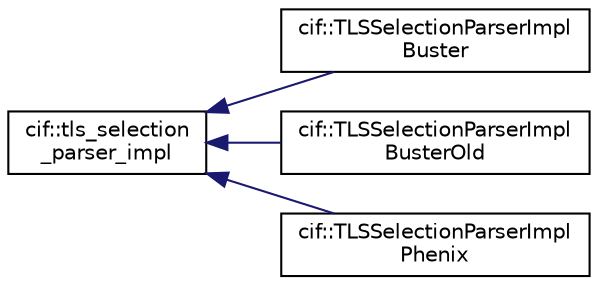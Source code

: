 digraph "Graphical Class Hierarchy"
{
  edge [fontname="Helvetica",fontsize="10",labelfontname="Helvetica",labelfontsize="10"];
  node [fontname="Helvetica",fontsize="10",shape=record];
  rankdir="LR";
  Node0 [label="cif::tls_selection\l_parser_impl",height=0.2,width=0.4,color="black", fillcolor="white", style="filled",URL="$classcif_1_1tls__selection__parser__impl.html"];
  Node0 -> Node1 [dir="back",color="midnightblue",fontsize="10",style="solid",fontname="Helvetica"];
  Node1 [label="cif::TLSSelectionParserImpl\lBuster",height=0.2,width=0.4,color="black", fillcolor="white", style="filled",URL="$classcif_1_1TLSSelectionParserImplBuster.html"];
  Node0 -> Node2 [dir="back",color="midnightblue",fontsize="10",style="solid",fontname="Helvetica"];
  Node2 [label="cif::TLSSelectionParserImpl\lBusterOld",height=0.2,width=0.4,color="black", fillcolor="white", style="filled",URL="$classcif_1_1TLSSelectionParserImplBusterOld.html"];
  Node0 -> Node3 [dir="back",color="midnightblue",fontsize="10",style="solid",fontname="Helvetica"];
  Node3 [label="cif::TLSSelectionParserImpl\lPhenix",height=0.2,width=0.4,color="black", fillcolor="white", style="filled",URL="$classcif_1_1TLSSelectionParserImplPhenix.html"];
}
